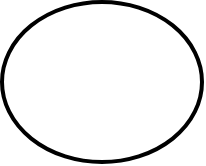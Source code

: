 <mxfile version="20.2.3" type="github">
  <diagram id="v8SJc1A6asEG3YudyjvV" name="第 1 页">
    <mxGraphModel dx="1422" dy="794" grid="1" gridSize="10" guides="1" tooltips="1" connect="1" arrows="1" fold="1" page="1" pageScale="1" pageWidth="827" pageHeight="1169" math="0" shadow="0">
      <root>
        <mxCell id="0" />
        <mxCell id="1" parent="0" />
        <mxCell id="cY58CckW1jS_Q_WhSA0d-1" value="" style="strokeWidth=2;html=1;shape=mxgraph.flowchart.start_1;whiteSpace=wrap;" vertex="1" parent="1">
          <mxGeometry x="350" y="30" width="100" height="80" as="geometry" />
        </mxCell>
      </root>
    </mxGraphModel>
  </diagram>
</mxfile>

